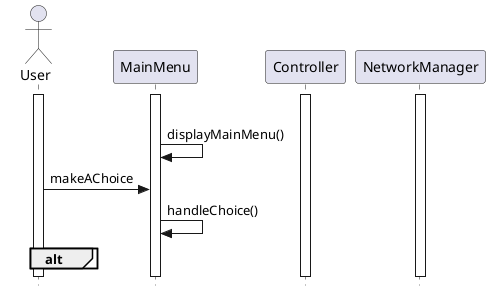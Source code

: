 @startuml MenuRequestClientSequence
skinparam style strictuml

actor User
participant MainMenu
participant Controller
participant NetworkManager

activate NetworkManager
activate Controller
activate MainMenu
activate User 

loop [ state_ != EXIT ]
    MainMenu -> MainMenu : displayMainMenu()
    User -> MainMenu : makeAChoice
    MainMenu -> MainMenu : handleChoice()
    alt 
end

@enduml